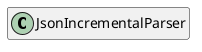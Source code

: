 @startuml
set namespaceSeparator \\
hide members
hide << alias >> circle

class JsonIncrementalParser
@enduml
